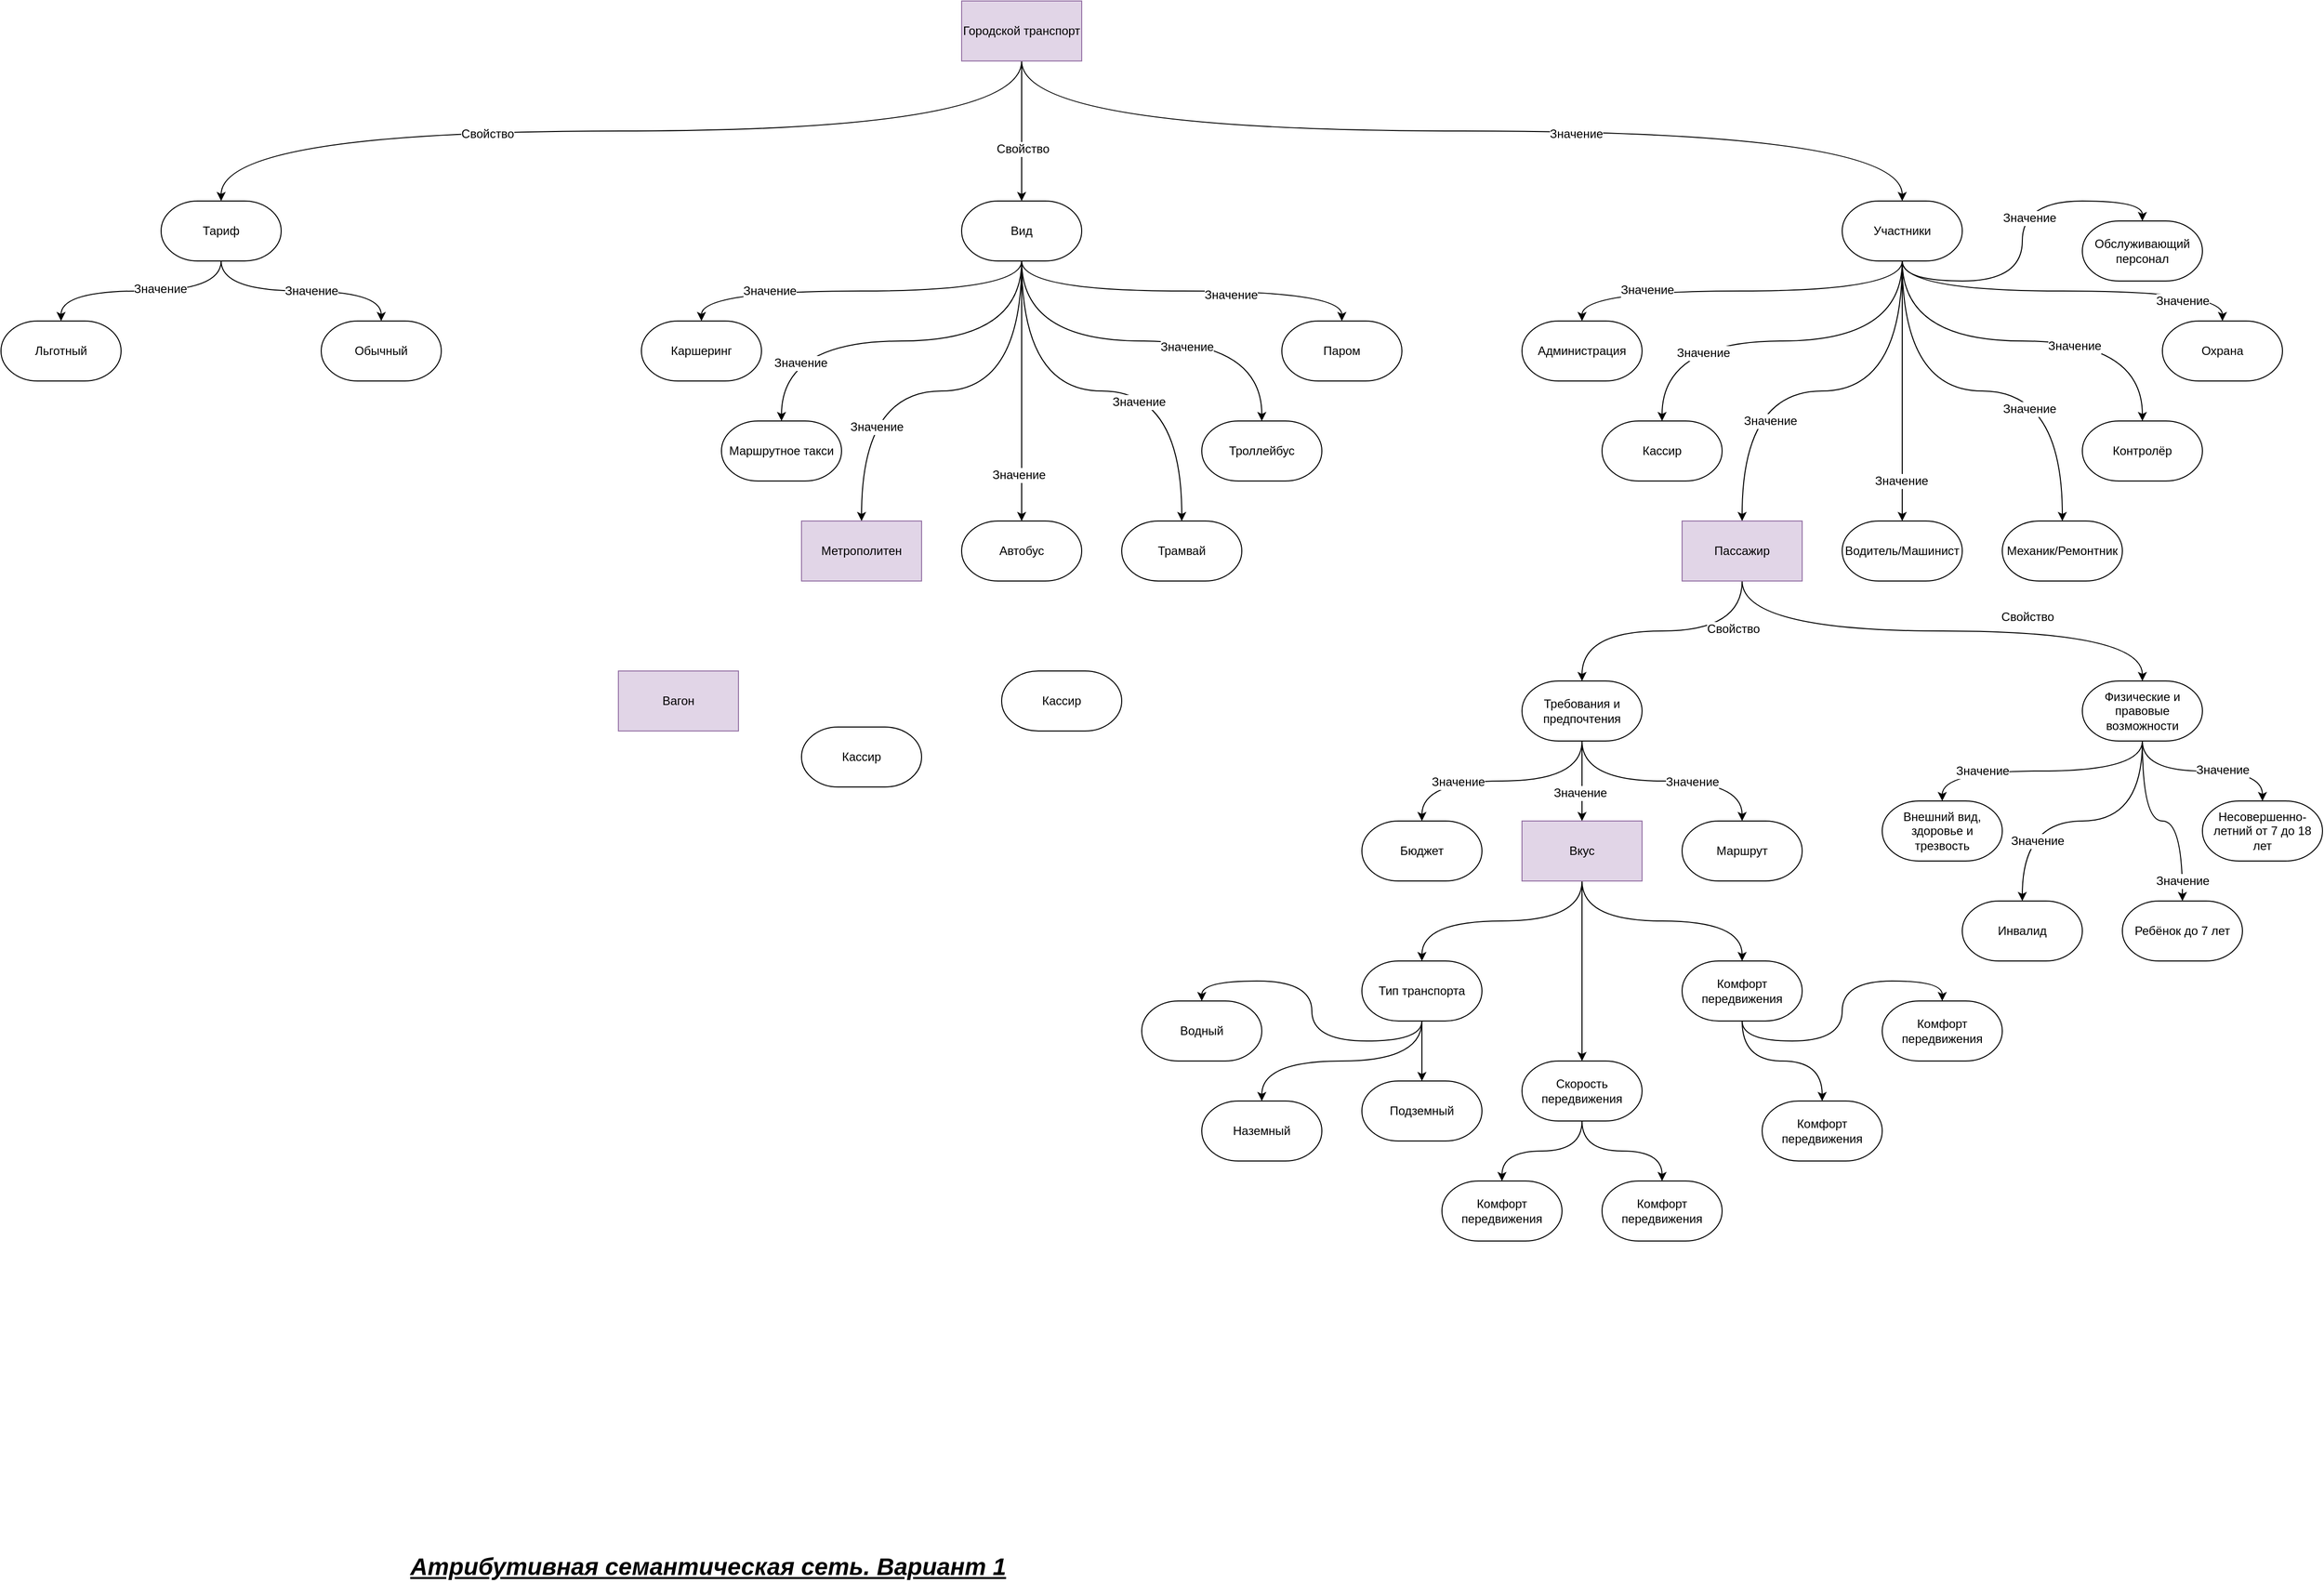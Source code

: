 <mxfile type="github" version="12.0.2" pages="1"><diagram id="6I7BNMvGfByo7jLeAsBY" name="Page-1"><mxGraphModel grid="1" dx="1564" dy="932" gridSize="10" guides="1" tooltips="1" connect="1" arrows="1" fold="1" page="1" pageScale="1" pageWidth="2336" pageHeight="1654" math="0" shadow="0"><root><mxCell id="0"/><mxCell id="1" parent="0"/><mxCell id="O3VE-VY-5JMfy5LWWvel-14" parent="1" style="edgeStyle=orthogonalEdgeStyle;curved=1;rounded=0;orthogonalLoop=1;jettySize=auto;html=1;exitX=0.5;exitY=1;exitDx=0;exitDy=0;entryX=0.5;entryY=0;entryDx=0;entryDy=0;entryPerimeter=0;" target="O3VE-VY-5JMfy5LWWvel-6" source="A4VjPhN4YZc6CyYK420j-1" edge="1"><mxGeometry as="geometry" relative="1"/></mxCell><mxCell id="O3VE-VY-5JMfy5LWWvel-15" value="Свойство" parent="O3VE-VY-5JMfy5LWWvel-14" style="text;html=1;resizable=0;points=[];align=center;verticalAlign=middle;labelBackgroundColor=#ffffff;" vertex="1" connectable="0"><mxGeometry as="geometry" x="0.286" y="3" relative="1"><mxPoint as="offset"/></mxGeometry></mxCell><mxCell id="O3VE-VY-5JMfy5LWWvel-16" parent="1" style="edgeStyle=orthogonalEdgeStyle;curved=1;rounded=0;orthogonalLoop=1;jettySize=auto;html=1;exitX=0.5;exitY=1;exitDx=0;exitDy=0;entryX=0.5;entryY=0;entryDx=0;entryDy=0;entryPerimeter=0;" target="O3VE-VY-5JMfy5LWWvel-5" source="A4VjPhN4YZc6CyYK420j-1" edge="1"><mxGeometry as="geometry" relative="1"/></mxCell><mxCell id="O3VE-VY-5JMfy5LWWvel-17" value="Свойство" parent="O3VE-VY-5JMfy5LWWvel-16" style="text;html=1;resizable=0;points=[];align=center;verticalAlign=middle;labelBackgroundColor=#ffffff;" vertex="1" connectable="0"><mxGeometry as="geometry" x="0.25" y="1" relative="1"><mxPoint as="offset"/></mxGeometry></mxCell><mxCell id="O3VE-VY-5JMfy5LWWvel-18" parent="1" style="edgeStyle=orthogonalEdgeStyle;curved=1;rounded=0;orthogonalLoop=1;jettySize=auto;html=1;exitX=0.5;exitY=1;exitDx=0;exitDy=0;entryX=0.5;entryY=0;entryDx=0;entryDy=0;entryPerimeter=0;" target="O3VE-VY-5JMfy5LWWvel-4" source="A4VjPhN4YZc6CyYK420j-1" edge="1"><mxGeometry as="geometry" relative="1"/></mxCell><mxCell id="O3VE-VY-5JMfy5LWWvel-19" value="Значение" parent="O3VE-VY-5JMfy5LWWvel-18" style="text;html=1;resizable=0;points=[];align=center;verticalAlign=middle;labelBackgroundColor=#ffffff;" vertex="1" connectable="0"><mxGeometry as="geometry" x="0.224" y="-3" relative="1"><mxPoint as="offset"/></mxGeometry></mxCell><mxCell id="A4VjPhN4YZc6CyYK420j-1" value="Городской транспорт" parent="1" style="rounded=0;whiteSpace=wrap;html=1;fillColor=#e1d5e7;strokeColor=#9673a6;" vertex="1"><mxGeometry as="geometry" x="960" y="40" width="120" height="60"/></mxCell><mxCell id="A4VjPhN4YZc6CyYK420j-2" value="Метрополитен" parent="1" style="rounded=0;whiteSpace=wrap;html=1;fillColor=#e1d5e7;strokeColor=#9673a6;" vertex="1"><mxGeometry as="geometry" x="800" y="560" width="120" height="60"/></mxCell><mxCell id="A4VjPhN4YZc6CyYK420j-3" value="Вагон" parent="1" style="rounded=0;whiteSpace=wrap;html=1;fillColor=#e1d5e7;strokeColor=#9673a6;" vertex="1"><mxGeometry as="geometry" x="617" y="710" width="120" height="60"/></mxCell><mxCell id="O3VE-VY-5JMfy5LWWvel-75" parent="1" style="edgeStyle=orthogonalEdgeStyle;curved=1;rounded=0;orthogonalLoop=1;jettySize=auto;html=1;exitX=0.5;exitY=1;exitDx=0;exitDy=0;entryX=0.5;entryY=0;entryDx=0;entryDy=0;entryPerimeter=0;" target="O3VE-VY-5JMfy5LWWvel-73" source="A4VjPhN4YZc6CyYK420j-4" edge="1"><mxGeometry as="geometry" relative="1"/></mxCell><mxCell id="O3VE-VY-5JMfy5LWWvel-79" value="Свойство" parent="O3VE-VY-5JMfy5LWWvel-75" style="text;html=1;resizable=0;points=[];align=center;verticalAlign=middle;labelBackgroundColor=#ffffff;" vertex="1" connectable="0"><mxGeometry as="geometry" x="0.3" y="7" relative="1"><mxPoint as="offset" x="10" y="-7"/></mxGeometry></mxCell><mxCell id="O3VE-VY-5JMfy5LWWvel-77" parent="1" style="edgeStyle=orthogonalEdgeStyle;curved=1;rounded=0;orthogonalLoop=1;jettySize=auto;html=1;exitX=0.5;exitY=1;exitDx=0;exitDy=0;entryX=0.5;entryY=0;entryDx=0;entryDy=0;entryPerimeter=0;" target="O3VE-VY-5JMfy5LWWvel-69" source="A4VjPhN4YZc6CyYK420j-4" edge="1"><mxGeometry as="geometry" relative="1"/></mxCell><mxCell id="O3VE-VY-5JMfy5LWWvel-80" value="Свойство" parent="O3VE-VY-5JMfy5LWWvel-77" style="text;html=1;resizable=0;points=[];align=center;verticalAlign=middle;labelBackgroundColor=#ffffff;" vertex="1" connectable="0"><mxGeometry as="geometry" x="-0.267" y="-1" relative="1"><mxPoint as="offset" x="36" y="-1"/></mxGeometry></mxCell><mxCell id="A4VjPhN4YZc6CyYK420j-4" value="Пассажир" parent="1" style="rounded=0;whiteSpace=wrap;html=1;fillColor=#e1d5e7;strokeColor=#9673a6;" vertex="1"><mxGeometry as="geometry" x="1680" y="560" width="120" height="60"/></mxCell><mxCell id="O3VE-VY-5JMfy5LWWvel-113" parent="1" style="edgeStyle=orthogonalEdgeStyle;curved=1;rounded=0;orthogonalLoop=1;jettySize=auto;html=1;exitX=0.5;exitY=1;exitDx=0;exitDy=0;entryX=0.5;entryY=0;entryDx=0;entryDy=0;entryPerimeter=0;" target="O3VE-VY-5JMfy5LWWvel-105" source="A4VjPhN4YZc6CyYK420j-5" edge="1"><mxGeometry as="geometry" relative="1"/></mxCell><mxCell id="O3VE-VY-5JMfy5LWWvel-114" parent="1" style="edgeStyle=orthogonalEdgeStyle;curved=1;rounded=0;orthogonalLoop=1;jettySize=auto;html=1;exitX=0.5;exitY=1;exitDx=0;exitDy=0;entryX=0.5;entryY=0;entryDx=0;entryDy=0;entryPerimeter=0;" target="O3VE-VY-5JMfy5LWWvel-103" source="A4VjPhN4YZc6CyYK420j-5" edge="1"><mxGeometry as="geometry" relative="1"/></mxCell><mxCell id="O3VE-VY-5JMfy5LWWvel-115" parent="1" style="edgeStyle=orthogonalEdgeStyle;curved=1;rounded=0;orthogonalLoop=1;jettySize=auto;html=1;exitX=0.5;exitY=1;exitDx=0;exitDy=0;entryX=0.5;entryY=0;entryDx=0;entryDy=0;entryPerimeter=0;" target="O3VE-VY-5JMfy5LWWvel-106" source="A4VjPhN4YZc6CyYK420j-5" edge="1"><mxGeometry as="geometry" relative="1"/></mxCell><mxCell id="A4VjPhN4YZc6CyYK420j-5" value="Вкус" parent="1" style="rounded=0;whiteSpace=wrap;html=1;fillColor=#e1d5e7;strokeColor=#9673a6;" vertex="1"><mxGeometry as="geometry" x="1520" y="860" width="120" height="60"/></mxCell><mxCell id="vDnZIX4tLPd5BVfsCqzA-1" value="Атрибутивная семантическая сеть. Вариант 1" parent="1" style="text;html=1;resizable=0;points=[];autosize=1;align=left;verticalAlign=top;spacingTop=-4;fontSize=24;fontStyle=7" vertex="1"><mxGeometry as="geometry" x="407" y="1589" width="270" height="20"/></mxCell><mxCell id="O3VE-VY-5JMfy5LWWvel-53" parent="1" style="edgeStyle=orthogonalEdgeStyle;curved=1;rounded=0;orthogonalLoop=1;jettySize=auto;html=1;exitX=0.5;exitY=1;exitDx=0;exitDy=0;exitPerimeter=0;entryX=0.5;entryY=0;entryDx=0;entryDy=0;entryPerimeter=0;" target="O3VE-VY-5JMfy5LWWvel-52" source="O3VE-VY-5JMfy5LWWvel-4" edge="1"><mxGeometry as="geometry" relative="1"/></mxCell><mxCell id="O3VE-VY-5JMfy5LWWvel-61" value="Значение" parent="O3VE-VY-5JMfy5LWWvel-53" style="text;html=1;resizable=0;points=[];align=center;verticalAlign=middle;labelBackgroundColor=#ffffff;" vertex="1" connectable="0"><mxGeometry as="geometry" x="0.126" y="-7" relative="1"><mxPoint as="offset" y="-1"/></mxGeometry></mxCell><mxCell id="O3VE-VY-5JMfy5LWWvel-54" parent="1" style="edgeStyle=orthogonalEdgeStyle;curved=1;rounded=0;orthogonalLoop=1;jettySize=auto;html=1;exitX=0.5;exitY=1;exitDx=0;exitDy=0;exitPerimeter=0;entryX=0.5;entryY=0;entryDx=0;entryDy=0;entryPerimeter=0;" target="O3VE-VY-5JMfy5LWWvel-46" source="O3VE-VY-5JMfy5LWWvel-4" edge="1"><mxGeometry as="geometry" relative="1"/></mxCell><mxCell id="O3VE-VY-5JMfy5LWWvel-68" value="Значение" parent="O3VE-VY-5JMfy5LWWvel-54" style="text;html=1;resizable=0;points=[];align=center;verticalAlign=middle;labelBackgroundColor=#ffffff;" vertex="1" connectable="0"><mxGeometry as="geometry" x="0.498" y="-1" relative="1"><mxPoint as="offset" x="-1"/></mxGeometry></mxCell><mxCell id="O3VE-VY-5JMfy5LWWvel-55" parent="1" style="edgeStyle=orthogonalEdgeStyle;curved=1;rounded=0;orthogonalLoop=1;jettySize=auto;html=1;exitX=0.5;exitY=1;exitDx=0;exitDy=0;exitPerimeter=0;entryX=0.5;entryY=0;entryDx=0;entryDy=0;entryPerimeter=0;" target="O3VE-VY-5JMfy5LWWvel-48" source="O3VE-VY-5JMfy5LWWvel-4" edge="1"><mxGeometry as="geometry" relative="1"/></mxCell><mxCell id="O3VE-VY-5JMfy5LWWvel-67" value="Значение" parent="O3VE-VY-5JMfy5LWWvel-55" style="text;html=1;resizable=0;points=[];align=center;verticalAlign=middle;labelBackgroundColor=#ffffff;" vertex="1" connectable="0"><mxGeometry as="geometry" x="0.393" y="12" relative="1"><mxPoint as="offset" x="-1"/></mxGeometry></mxCell><mxCell id="O3VE-VY-5JMfy5LWWvel-56" parent="1" style="edgeStyle=orthogonalEdgeStyle;curved=1;rounded=0;orthogonalLoop=1;jettySize=auto;html=1;exitX=0.5;exitY=1;exitDx=0;exitDy=0;exitPerimeter=0;entryX=0.5;entryY=0;entryDx=0;entryDy=0;" target="A4VjPhN4YZc6CyYK420j-4" source="O3VE-VY-5JMfy5LWWvel-4" edge="1"><mxGeometry as="geometry" relative="1"/></mxCell><mxCell id="O3VE-VY-5JMfy5LWWvel-66" value="Значение" parent="O3VE-VY-5JMfy5LWWvel-56" style="text;html=1;resizable=0;points=[];align=center;verticalAlign=middle;labelBackgroundColor=#ffffff;" vertex="1" connectable="0"><mxGeometry as="geometry" x="0.517" y="28" relative="1"><mxPoint as="offset" y="1"/></mxGeometry></mxCell><mxCell id="O3VE-VY-5JMfy5LWWvel-57" parent="1" style="edgeStyle=orthogonalEdgeStyle;curved=1;rounded=0;orthogonalLoop=1;jettySize=auto;html=1;exitX=0.5;exitY=1;exitDx=0;exitDy=0;exitPerimeter=0;entryX=0.5;entryY=0;entryDx=0;entryDy=0;entryPerimeter=0;" target="O3VE-VY-5JMfy5LWWvel-47" source="O3VE-VY-5JMfy5LWWvel-4" edge="1"><mxGeometry as="geometry" relative="1"/></mxCell><mxCell id="O3VE-VY-5JMfy5LWWvel-65" value="Значение" parent="O3VE-VY-5JMfy5LWWvel-57" style="text;html=1;resizable=0;points=[];align=center;verticalAlign=middle;labelBackgroundColor=#ffffff;" vertex="1" connectable="0"><mxGeometry as="geometry" x="0.692" y="-1" relative="1"><mxPoint as="offset"/></mxGeometry></mxCell><mxCell id="O3VE-VY-5JMfy5LWWvel-58" parent="1" style="edgeStyle=orthogonalEdgeStyle;curved=1;rounded=0;orthogonalLoop=1;jettySize=auto;html=1;exitX=0.5;exitY=1;exitDx=0;exitDy=0;exitPerimeter=0;entryX=0.5;entryY=0;entryDx=0;entryDy=0;entryPerimeter=0;" target="O3VE-VY-5JMfy5LWWvel-51" source="O3VE-VY-5JMfy5LWWvel-4" edge="1"><mxGeometry as="geometry" relative="1"/></mxCell><mxCell id="O3VE-VY-5JMfy5LWWvel-64" value="Значение" parent="O3VE-VY-5JMfy5LWWvel-58" style="text;html=1;resizable=0;points=[];align=center;verticalAlign=middle;labelBackgroundColor=#ffffff;" vertex="1" connectable="0"><mxGeometry as="geometry" x="0.46" y="-33" relative="1"><mxPoint as="offset" y="1"/></mxGeometry></mxCell><mxCell id="O3VE-VY-5JMfy5LWWvel-59" parent="1" style="edgeStyle=orthogonalEdgeStyle;curved=1;rounded=0;orthogonalLoop=1;jettySize=auto;html=1;exitX=0.5;exitY=1;exitDx=0;exitDy=0;exitPerimeter=0;entryX=0.5;entryY=0;entryDx=0;entryDy=0;entryPerimeter=0;" target="O3VE-VY-5JMfy5LWWvel-45" source="O3VE-VY-5JMfy5LWWvel-4" edge="1"><mxGeometry as="geometry" relative="1"/></mxCell><mxCell id="O3VE-VY-5JMfy5LWWvel-63" value="Значение" parent="O3VE-VY-5JMfy5LWWvel-59" style="text;html=1;resizable=0;points=[];align=center;verticalAlign=middle;labelBackgroundColor=#ffffff;" vertex="1" connectable="0"><mxGeometry as="geometry" x="0.26" y="-5" relative="1"><mxPoint as="offset"/></mxGeometry></mxCell><mxCell id="O3VE-VY-5JMfy5LWWvel-60" parent="1" style="edgeStyle=orthogonalEdgeStyle;curved=1;rounded=0;orthogonalLoop=1;jettySize=auto;html=1;exitX=0.5;exitY=1;exitDx=0;exitDy=0;exitPerimeter=0;entryX=0.5;entryY=0;entryDx=0;entryDy=0;entryPerimeter=0;" target="O3VE-VY-5JMfy5LWWvel-49" source="O3VE-VY-5JMfy5LWWvel-4" edge="1"><mxGeometry as="geometry" relative="1"/></mxCell><mxCell id="O3VE-VY-5JMfy5LWWvel-62" value="Значение" parent="O3VE-VY-5JMfy5LWWvel-60" style="text;html=1;resizable=0;points=[];align=center;verticalAlign=middle;labelBackgroundColor=#ffffff;" vertex="1" connectable="0"><mxGeometry as="geometry" x="0.625" y="-10" relative="1"><mxPoint as="offset" x="1"/></mxGeometry></mxCell><mxCell id="O3VE-VY-5JMfy5LWWvel-4" value="Участники" parent="1" style="strokeWidth=1;html=1;shape=mxgraph.flowchart.terminator;whiteSpace=wrap;" vertex="1"><mxGeometry as="geometry" x="1840" y="240" width="120" height="60"/></mxCell><mxCell id="O3VE-VY-5JMfy5LWWvel-28" parent="1" style="edgeStyle=orthogonalEdgeStyle;curved=1;rounded=0;orthogonalLoop=1;jettySize=auto;html=1;exitX=0.5;exitY=1;exitDx=0;exitDy=0;exitPerimeter=0;entryX=0.5;entryY=0;entryDx=0;entryDy=0;entryPerimeter=0;" target="O3VE-VY-5JMfy5LWWvel-24" source="O3VE-VY-5JMfy5LWWvel-5" edge="1"><mxGeometry as="geometry" relative="1"/></mxCell><mxCell id="O3VE-VY-5JMfy5LWWvel-40" value="Значение" parent="O3VE-VY-5JMfy5LWWvel-28" style="text;html=1;resizable=0;points=[];align=center;verticalAlign=middle;labelBackgroundColor=#ffffff;" vertex="1" connectable="0"><mxGeometry as="geometry" x="0.636" y="-3" relative="1"><mxPoint as="offset" y="1"/></mxGeometry></mxCell><mxCell id="O3VE-VY-5JMfy5LWWvel-29" parent="1" style="edgeStyle=orthogonalEdgeStyle;curved=1;rounded=0;orthogonalLoop=1;jettySize=auto;html=1;exitX=0.5;exitY=1;exitDx=0;exitDy=0;exitPerimeter=0;entryX=0.5;entryY=0;entryDx=0;entryDy=0;" target="A4VjPhN4YZc6CyYK420j-2" source="O3VE-VY-5JMfy5LWWvel-5" edge="1"><mxGeometry as="geometry" relative="1"/></mxCell><mxCell id="O3VE-VY-5JMfy5LWWvel-38" value="Значение" parent="O3VE-VY-5JMfy5LWWvel-29" style="text;html=1;resizable=0;points=[];align=center;verticalAlign=middle;labelBackgroundColor=#ffffff;" vertex="1" connectable="0"><mxGeometry as="geometry" x="0.552" y="15" relative="1"><mxPoint as="offset"/></mxGeometry></mxCell><mxCell id="O3VE-VY-5JMfy5LWWvel-30" parent="1" style="edgeStyle=orthogonalEdgeStyle;curved=1;rounded=0;orthogonalLoop=1;jettySize=auto;html=1;exitX=0.5;exitY=1;exitDx=0;exitDy=0;exitPerimeter=0;entryX=0.5;entryY=0;entryDx=0;entryDy=0;entryPerimeter=0;" target="O3VE-VY-5JMfy5LWWvel-22" source="O3VE-VY-5JMfy5LWWvel-5" edge="1"><mxGeometry as="geometry" relative="1"/></mxCell><mxCell id="O3VE-VY-5JMfy5LWWvel-37" value="Значение" parent="O3VE-VY-5JMfy5LWWvel-30" style="text;html=1;resizable=0;points=[];align=center;verticalAlign=middle;labelBackgroundColor=#ffffff;" vertex="1" connectable="0"><mxGeometry as="geometry" x="0.71" y="19" relative="1"><mxPoint as="offset"/></mxGeometry></mxCell><mxCell id="O3VE-VY-5JMfy5LWWvel-31" parent="1" style="edgeStyle=orthogonalEdgeStyle;curved=1;rounded=0;orthogonalLoop=1;jettySize=auto;html=1;exitX=0.5;exitY=1;exitDx=0;exitDy=0;exitPerimeter=0;entryX=0.5;entryY=0;entryDx=0;entryDy=0;entryPerimeter=0;" target="O3VE-VY-5JMfy5LWWvel-23" source="O3VE-VY-5JMfy5LWWvel-5" edge="1"><mxGeometry as="geometry" relative="1"/></mxCell><mxCell id="O3VE-VY-5JMfy5LWWvel-35" value="Значение" parent="O3VE-VY-5JMfy5LWWvel-31" style="text;html=1;resizable=0;points=[];align=center;verticalAlign=middle;labelBackgroundColor=#ffffff;" vertex="1" connectable="0"><mxGeometry as="geometry" x="0.484" relative="1"><mxPoint as="offset"/></mxGeometry></mxCell><mxCell id="O3VE-VY-5JMfy5LWWvel-32" parent="1" style="edgeStyle=orthogonalEdgeStyle;curved=1;rounded=0;orthogonalLoop=1;jettySize=auto;html=1;exitX=0.5;exitY=1;exitDx=0;exitDy=0;exitPerimeter=0;entryX=0.5;entryY=0;entryDx=0;entryDy=0;entryPerimeter=0;" target="O3VE-VY-5JMfy5LWWvel-20" source="O3VE-VY-5JMfy5LWWvel-5" edge="1"><mxGeometry as="geometry" relative="1"/></mxCell><mxCell id="O3VE-VY-5JMfy5LWWvel-41" value="Значение" parent="O3VE-VY-5JMfy5LWWvel-32" style="text;html=1;resizable=0;points=[];align=center;verticalAlign=middle;labelBackgroundColor=#ffffff;" vertex="1" connectable="0"><mxGeometry as="geometry" x="0.178" y="-11" relative="1"><mxPoint as="offset" x="-1"/></mxGeometry></mxCell><mxCell id="O3VE-VY-5JMfy5LWWvel-33" parent="1" style="edgeStyle=orthogonalEdgeStyle;curved=1;rounded=0;orthogonalLoop=1;jettySize=auto;html=1;exitX=0.5;exitY=1;exitDx=0;exitDy=0;exitPerimeter=0;entryX=0.5;entryY=0;entryDx=0;entryDy=0;entryPerimeter=0;" target="O3VE-VY-5JMfy5LWWvel-25" source="O3VE-VY-5JMfy5LWWvel-5" edge="1"><mxGeometry as="geometry" relative="1"/></mxCell><mxCell id="O3VE-VY-5JMfy5LWWvel-42" value="Значение" parent="O3VE-VY-5JMfy5LWWvel-33" style="text;html=1;resizable=0;points=[];align=center;verticalAlign=middle;labelBackgroundColor=#ffffff;" vertex="1" connectable="0"><mxGeometry as="geometry" x="0.227" y="-6" relative="1"><mxPoint as="offset" x="-1"/></mxGeometry></mxCell><mxCell id="O3VE-VY-5JMfy5LWWvel-34" parent="1" style="edgeStyle=orthogonalEdgeStyle;curved=1;rounded=0;orthogonalLoop=1;jettySize=auto;html=1;exitX=0.5;exitY=1;exitDx=0;exitDy=0;exitPerimeter=0;entryX=0.5;entryY=0;entryDx=0;entryDy=0;entryPerimeter=0;" target="O3VE-VY-5JMfy5LWWvel-26" source="O3VE-VY-5JMfy5LWWvel-5" edge="1"><mxGeometry as="geometry" relative="1"/></mxCell><mxCell id="O3VE-VY-5JMfy5LWWvel-36" value="Значение" parent="O3VE-VY-5JMfy5LWWvel-34" style="text;html=1;resizable=0;points=[];align=center;verticalAlign=middle;labelBackgroundColor=#ffffff;" vertex="1" connectable="0"><mxGeometry as="geometry" x="0.26" y="-4" relative="1"><mxPoint as="offset" x="-1"/></mxGeometry></mxCell><mxCell id="O3VE-VY-5JMfy5LWWvel-5" value="Вид" parent="1" style="strokeWidth=1;html=1;shape=mxgraph.flowchart.terminator;whiteSpace=wrap;" vertex="1"><mxGeometry as="geometry" x="960" y="240" width="120" height="60"/></mxCell><mxCell id="O3VE-VY-5JMfy5LWWvel-10" parent="1" style="edgeStyle=orthogonalEdgeStyle;rounded=0;orthogonalLoop=1;jettySize=auto;html=1;exitX=0.5;exitY=1;exitDx=0;exitDy=0;exitPerimeter=0;entryX=0.5;entryY=0;entryDx=0;entryDy=0;curved=1;" target="O3VE-VY-5JMfy5LWWvel-7" source="O3VE-VY-5JMfy5LWWvel-6" edge="1"><mxGeometry as="geometry" relative="1"/></mxCell><mxCell id="O3VE-VY-5JMfy5LWWvel-11" value="Значение" parent="O3VE-VY-5JMfy5LWWvel-10" style="text;html=1;resizable=0;points=[];align=center;verticalAlign=middle;labelBackgroundColor=#ffffff;" vertex="1" connectable="0"><mxGeometry as="geometry" x="-0.167" y="-2" relative="1"><mxPoint as="offset"/></mxGeometry></mxCell><mxCell id="O3VE-VY-5JMfy5LWWvel-12" parent="1" style="edgeStyle=orthogonalEdgeStyle;curved=1;rounded=0;orthogonalLoop=1;jettySize=auto;html=1;exitX=0.5;exitY=1;exitDx=0;exitDy=0;exitPerimeter=0;entryX=0.5;entryY=0;entryDx=0;entryDy=0;" target="O3VE-VY-5JMfy5LWWvel-9" source="O3VE-VY-5JMfy5LWWvel-6" edge="1"><mxGeometry as="geometry" relative="1"/></mxCell><mxCell id="O3VE-VY-5JMfy5LWWvel-13" value="Значение" parent="O3VE-VY-5JMfy5LWWvel-12" style="text;html=1;resizable=0;points=[];align=center;verticalAlign=middle;labelBackgroundColor=#ffffff;" vertex="1" connectable="0"><mxGeometry as="geometry" x="-0.37" y="-7" relative="1"><mxPoint as="offset" x="50" y="-7"/></mxGeometry></mxCell><mxCell id="O3VE-VY-5JMfy5LWWvel-6" value="Тариф" parent="1" style="strokeWidth=1;html=1;shape=mxgraph.flowchart.terminator;whiteSpace=wrap;" vertex="1"><mxGeometry as="geometry" x="160" y="240" width="120" height="60"/></mxCell><mxCell id="O3VE-VY-5JMfy5LWWvel-7" value="Льготный" parent="1" style="strokeWidth=1;html=1;shape=mxgraph.flowchart.terminator;whiteSpace=wrap;" vertex="1"><mxGeometry as="geometry" y="360" width="120" height="60"/></mxCell><mxCell id="O3VE-VY-5JMfy5LWWvel-9" value="Обычный" parent="1" style="strokeWidth=1;html=1;shape=mxgraph.flowchart.terminator;whiteSpace=wrap;" vertex="1"><mxGeometry as="geometry" x="320" y="360" width="120" height="60"/></mxCell><mxCell id="O3VE-VY-5JMfy5LWWvel-20" value="Трамвай" parent="1" style="strokeWidth=1;html=1;shape=mxgraph.flowchart.terminator;whiteSpace=wrap;" vertex="1"><mxGeometry as="geometry" x="1120" y="560" width="120" height="60"/></mxCell><mxCell id="O3VE-VY-5JMfy5LWWvel-22" value="Маршрутное такси" parent="1" style="strokeWidth=1;html=1;shape=mxgraph.flowchart.terminator;whiteSpace=wrap;" vertex="1"><mxGeometry as="geometry" x="720" y="460" width="120" height="60"/></mxCell><mxCell id="O3VE-VY-5JMfy5LWWvel-23" value="Каршеринг" parent="1" style="strokeWidth=1;html=1;shape=mxgraph.flowchart.terminator;whiteSpace=wrap;" vertex="1"><mxGeometry as="geometry" x="640" y="360" width="120" height="60"/></mxCell><mxCell id="O3VE-VY-5JMfy5LWWvel-24" value="Автобус" parent="1" style="strokeWidth=1;html=1;shape=mxgraph.flowchart.terminator;whiteSpace=wrap;" vertex="1"><mxGeometry as="geometry" x="960" y="560" width="120" height="60"/></mxCell><mxCell id="O3VE-VY-5JMfy5LWWvel-25" value="Троллейбус" parent="1" style="strokeWidth=1;html=1;shape=mxgraph.flowchart.terminator;whiteSpace=wrap;" vertex="1"><mxGeometry as="geometry" x="1200" y="460" width="120" height="60"/></mxCell><mxCell id="O3VE-VY-5JMfy5LWWvel-26" value="Паром" parent="1" style="strokeWidth=1;html=1;shape=mxgraph.flowchart.terminator;whiteSpace=wrap;" vertex="1"><mxGeometry as="geometry" x="1280" y="360" width="120" height="60"/></mxCell><mxCell id="O3VE-VY-5JMfy5LWWvel-45" value="Контролёр" parent="1" style="strokeWidth=1;html=1;shape=mxgraph.flowchart.terminator;whiteSpace=wrap;" vertex="1"><mxGeometry as="geometry" x="2080" y="460" width="120" height="60"/></mxCell><mxCell id="O3VE-VY-5JMfy5LWWvel-46" value="Администрация" parent="1" style="strokeWidth=1;html=1;shape=mxgraph.flowchart.terminator;whiteSpace=wrap;" vertex="1"><mxGeometry as="geometry" x="1520" y="360" width="120" height="60"/></mxCell><mxCell id="O3VE-VY-5JMfy5LWWvel-47" value="Водитель/Машинист" parent="1" style="strokeWidth=1;html=1;shape=mxgraph.flowchart.terminator;whiteSpace=wrap;" vertex="1"><mxGeometry as="geometry" x="1840" y="560" width="120" height="60"/></mxCell><mxCell id="O3VE-VY-5JMfy5LWWvel-48" value="Кассир" parent="1" style="strokeWidth=1;html=1;shape=mxgraph.flowchart.terminator;whiteSpace=wrap;" vertex="1"><mxGeometry as="geometry" x="1600" y="460" width="120" height="60"/></mxCell><mxCell id="O3VE-VY-5JMfy5LWWvel-49" value="Охрана" parent="1" style="strokeWidth=1;html=1;shape=mxgraph.flowchart.terminator;whiteSpace=wrap;" vertex="1"><mxGeometry as="geometry" x="2160" y="360" width="120" height="60"/></mxCell><mxCell id="O3VE-VY-5JMfy5LWWvel-51" value="Механик/Ремонтник" parent="1" style="strokeWidth=1;html=1;shape=mxgraph.flowchart.terminator;whiteSpace=wrap;" vertex="1"><mxGeometry as="geometry" x="2000" y="560" width="120" height="60"/></mxCell><mxCell id="O3VE-VY-5JMfy5LWWvel-52" value="Обслуживающий персонал" parent="1" style="strokeWidth=1;html=1;shape=mxgraph.flowchart.terminator;whiteSpace=wrap;" vertex="1"><mxGeometry as="geometry" x="2080" y="260" width="120" height="60"/></mxCell><mxCell id="O3VE-VY-5JMfy5LWWvel-81" parent="1" style="edgeStyle=orthogonalEdgeStyle;curved=1;rounded=0;orthogonalLoop=1;jettySize=auto;html=1;exitX=0.5;exitY=1;exitDx=0;exitDy=0;exitPerimeter=0;entryX=0.5;entryY=0;entryDx=0;entryDy=0;entryPerimeter=0;" target="O3VE-VY-5JMfy5LWWvel-74" source="O3VE-VY-5JMfy5LWWvel-69" edge="1"><mxGeometry as="geometry" relative="1"/></mxCell><mxCell id="O3VE-VY-5JMfy5LWWvel-86" value="Значение" parent="O3VE-VY-5JMfy5LWWvel-81" style="text;html=1;resizable=0;points=[];align=center;verticalAlign=middle;labelBackgroundColor=#ffffff;" vertex="1" connectable="0"><mxGeometry as="geometry" x="0.376" y="1" relative="1"><mxPoint as="offset" x="1"/></mxGeometry></mxCell><mxCell id="O3VE-VY-5JMfy5LWWvel-84" parent="1" style="edgeStyle=orthogonalEdgeStyle;curved=1;rounded=0;orthogonalLoop=1;jettySize=auto;html=1;exitX=0.5;exitY=1;exitDx=0;exitDy=0;exitPerimeter=0;entryX=0.5;entryY=0;entryDx=0;entryDy=0;" target="A4VjPhN4YZc6CyYK420j-5" source="O3VE-VY-5JMfy5LWWvel-69" edge="1"><mxGeometry as="geometry" relative="1"/></mxCell><mxCell id="O3VE-VY-5JMfy5LWWvel-85" value="Значение" parent="O3VE-VY-5JMfy5LWWvel-84" style="text;html=1;resizable=0;points=[];align=center;verticalAlign=middle;labelBackgroundColor=#ffffff;" vertex="1" connectable="0"><mxGeometry as="geometry" x="0.303" y="-1" relative="1"><mxPoint as="offset" x="-1"/></mxGeometry></mxCell><mxCell id="O3VE-VY-5JMfy5LWWvel-95" parent="1" style="edgeStyle=orthogonalEdgeStyle;curved=1;rounded=0;orthogonalLoop=1;jettySize=auto;html=1;exitX=0.5;exitY=1;exitDx=0;exitDy=0;exitPerimeter=0;entryX=0.5;entryY=0;entryDx=0;entryDy=0;entryPerimeter=0;" target="O3VE-VY-5JMfy5LWWvel-83" source="O3VE-VY-5JMfy5LWWvel-69" edge="1"><mxGeometry as="geometry" relative="1"/></mxCell><mxCell id="O3VE-VY-5JMfy5LWWvel-96" value="Значение" parent="O3VE-VY-5JMfy5LWWvel-95" style="text;html=1;resizable=0;points=[];align=center;verticalAlign=middle;labelBackgroundColor=#ffffff;" vertex="1" connectable="0"><mxGeometry as="geometry" x="0.252" relative="1"><mxPoint as="offset" y="1"/></mxGeometry></mxCell><mxCell id="O3VE-VY-5JMfy5LWWvel-69" value="Требования и предпочтения" parent="1" style="strokeWidth=1;html=1;shape=mxgraph.flowchart.terminator;whiteSpace=wrap;" vertex="1"><mxGeometry as="geometry" x="1520" y="720" width="120" height="60"/></mxCell><mxCell id="O3VE-VY-5JMfy5LWWvel-71" value="Кассир" parent="1" style="strokeWidth=1;html=1;shape=mxgraph.flowchart.terminator;whiteSpace=wrap;" vertex="1"><mxGeometry as="geometry" x="1000" y="710" width="120" height="60"/></mxCell><mxCell id="O3VE-VY-5JMfy5LWWvel-72" value="Кассир" parent="1" style="strokeWidth=1;html=1;shape=mxgraph.flowchart.terminator;whiteSpace=wrap;" vertex="1"><mxGeometry as="geometry" x="800" y="766" width="120" height="60"/></mxCell><mxCell id="O3VE-VY-5JMfy5LWWvel-91" parent="1" style="edgeStyle=orthogonalEdgeStyle;curved=1;rounded=0;orthogonalLoop=1;jettySize=auto;html=1;exitX=0.5;exitY=1;exitDx=0;exitDy=0;exitPerimeter=0;entryX=0.5;entryY=0;entryDx=0;entryDy=0;entryPerimeter=0;" target="O3VE-VY-5JMfy5LWWvel-87" source="O3VE-VY-5JMfy5LWWvel-73" edge="1"><mxGeometry as="geometry" relative="1"/></mxCell><mxCell id="O3VE-VY-5JMfy5LWWvel-98" value="Значение" parent="O3VE-VY-5JMfy5LWWvel-91" style="text;html=1;resizable=0;points=[];align=center;verticalAlign=middle;labelBackgroundColor=#ffffff;" vertex="1" connectable="0"><mxGeometry as="geometry" x="0.562" y="15" relative="1"><mxPoint as="offset" y="1"/></mxGeometry></mxCell><mxCell id="O3VE-VY-5JMfy5LWWvel-92" parent="1" style="edgeStyle=orthogonalEdgeStyle;curved=1;rounded=0;orthogonalLoop=1;jettySize=auto;html=1;exitX=0.5;exitY=1;exitDx=0;exitDy=0;exitPerimeter=0;entryX=0.5;entryY=0;entryDx=0;entryDy=0;entryPerimeter=0;" target="O3VE-VY-5JMfy5LWWvel-89" source="O3VE-VY-5JMfy5LWWvel-73" edge="1"><mxGeometry as="geometry" relative="1"/></mxCell><mxCell id="O3VE-VY-5JMfy5LWWvel-102" value="Значение" parent="O3VE-VY-5JMfy5LWWvel-92" style="text;html=1;resizable=0;points=[];align=center;verticalAlign=middle;labelBackgroundColor=#ffffff;" vertex="1" connectable="0"><mxGeometry as="geometry" x="0.207" y="1" relative="1"><mxPoint as="offset" x="1"/></mxGeometry></mxCell><mxCell id="O3VE-VY-5JMfy5LWWvel-93" parent="1" style="edgeStyle=orthogonalEdgeStyle;curved=1;rounded=0;orthogonalLoop=1;jettySize=auto;html=1;exitX=0.5;exitY=1;exitDx=0;exitDy=0;exitPerimeter=0;entryX=0.5;entryY=0;entryDx=0;entryDy=0;entryPerimeter=0;" target="O3VE-VY-5JMfy5LWWvel-88" source="O3VE-VY-5JMfy5LWWvel-73" edge="1"><mxGeometry as="geometry" relative="1"/></mxCell><mxCell id="O3VE-VY-5JMfy5LWWvel-101" value="Значение" parent="O3VE-VY-5JMfy5LWWvel-93" style="text;html=1;resizable=0;points=[];align=center;verticalAlign=middle;labelBackgroundColor=#ffffff;" vertex="1" connectable="0"><mxGeometry as="geometry" x="0.787" relative="1"><mxPoint as="offset" y="1"/></mxGeometry></mxCell><mxCell id="O3VE-VY-5JMfy5LWWvel-94" parent="1" style="edgeStyle=orthogonalEdgeStyle;curved=1;rounded=0;orthogonalLoop=1;jettySize=auto;html=1;exitX=0.5;exitY=1;exitDx=0;exitDy=0;exitPerimeter=0;entryX=0.5;entryY=0;entryDx=0;entryDy=0;entryPerimeter=0;" target="O3VE-VY-5JMfy5LWWvel-90" source="O3VE-VY-5JMfy5LWWvel-73" edge="1"><mxGeometry as="geometry" relative="1"/></mxCell><mxCell id="O3VE-VY-5JMfy5LWWvel-99" value="Значение" parent="O3VE-VY-5JMfy5LWWvel-94" style="text;html=1;resizable=0;points=[];align=center;verticalAlign=middle;labelBackgroundColor=#ffffff;" vertex="1" connectable="0"><mxGeometry as="geometry" x="0.615" y="7" relative="1"><mxPoint as="offset" x="20" y="-7"/></mxGeometry></mxCell><mxCell id="O3VE-VY-5JMfy5LWWvel-73" value="Физические и правовые возможности" parent="1" style="strokeWidth=1;html=1;shape=mxgraph.flowchart.terminator;whiteSpace=wrap;" vertex="1"><mxGeometry as="geometry" x="2080" y="720" width="120" height="60"/></mxCell><mxCell id="O3VE-VY-5JMfy5LWWvel-74" value="Бюджет" parent="1" style="strokeWidth=1;html=1;shape=mxgraph.flowchart.terminator;whiteSpace=wrap;" vertex="1"><mxGeometry as="geometry" x="1360" y="860" width="120" height="60"/></mxCell><mxCell id="O3VE-VY-5JMfy5LWWvel-83" value="Маршрут" parent="1" style="strokeWidth=1;html=1;shape=mxgraph.flowchart.terminator;whiteSpace=wrap;" vertex="1"><mxGeometry as="geometry" x="1680" y="860" width="120" height="60"/></mxCell><mxCell id="O3VE-VY-5JMfy5LWWvel-87" value="Инвалид" parent="1" style="strokeWidth=1;html=1;shape=mxgraph.flowchart.terminator;whiteSpace=wrap;" vertex="1"><mxGeometry as="geometry" x="1960" y="940" width="120" height="60"/></mxCell><mxCell id="O3VE-VY-5JMfy5LWWvel-88" value="Ребёнок до 7 лет" parent="1" style="strokeWidth=1;html=1;shape=mxgraph.flowchart.terminator;whiteSpace=wrap;" vertex="1"><mxGeometry as="geometry" x="2120" y="940" width="120" height="60"/></mxCell><mxCell id="O3VE-VY-5JMfy5LWWvel-89" value="Несовершенно-летний от 7 до 18 лет" parent="1" style="strokeWidth=1;html=1;shape=mxgraph.flowchart.terminator;whiteSpace=wrap;" vertex="1"><mxGeometry as="geometry" x="2200" y="840" width="120" height="60"/></mxCell><mxCell id="O3VE-VY-5JMfy5LWWvel-90" value="Внешний вид, здоровье и трезвость" parent="1" style="strokeWidth=1;html=1;shape=mxgraph.flowchart.terminator;whiteSpace=wrap;" vertex="1"><mxGeometry as="geometry" x="1880" y="840" width="120" height="60"/></mxCell><mxCell id="O3VE-VY-5JMfy5LWWvel-116" parent="1" style="edgeStyle=orthogonalEdgeStyle;curved=1;rounded=0;orthogonalLoop=1;jettySize=auto;html=1;exitX=0.5;exitY=1;exitDx=0;exitDy=0;exitPerimeter=0;entryX=0.5;entryY=0;entryDx=0;entryDy=0;entryPerimeter=0;" target="O3VE-VY-5JMfy5LWWvel-112" source="O3VE-VY-5JMfy5LWWvel-103" edge="1"><mxGeometry as="geometry" relative="1"/></mxCell><mxCell id="O3VE-VY-5JMfy5LWWvel-117" parent="1" style="edgeStyle=orthogonalEdgeStyle;curved=1;rounded=0;orthogonalLoop=1;jettySize=auto;html=1;exitX=0.5;exitY=1;exitDx=0;exitDy=0;exitPerimeter=0;entryX=0.5;entryY=0;entryDx=0;entryDy=0;entryPerimeter=0;" target="O3VE-VY-5JMfy5LWWvel-111" source="O3VE-VY-5JMfy5LWWvel-103" edge="1"><mxGeometry as="geometry" relative="1"/></mxCell><mxCell id="O3VE-VY-5JMfy5LWWvel-120" parent="1" style="edgeStyle=orthogonalEdgeStyle;curved=1;rounded=0;orthogonalLoop=1;jettySize=auto;html=1;exitX=0.5;exitY=1;exitDx=0;exitDy=0;exitPerimeter=0;entryX=0.5;entryY=0;entryDx=0;entryDy=0;entryPerimeter=0;" target="O3VE-VY-5JMfy5LWWvel-118" source="O3VE-VY-5JMfy5LWWvel-103" edge="1"><mxGeometry as="geometry" relative="1"/></mxCell><mxCell id="O3VE-VY-5JMfy5LWWvel-103" value="Тип транспорта" parent="1" style="strokeWidth=1;html=1;shape=mxgraph.flowchart.terminator;whiteSpace=wrap;" vertex="1"><mxGeometry as="geometry" x="1360" y="1000" width="120" height="60"/></mxCell><mxCell id="O3VE-VY-5JMfy5LWWvel-121" parent="1" style="edgeStyle=orthogonalEdgeStyle;curved=1;rounded=0;orthogonalLoop=1;jettySize=auto;html=1;exitX=0.5;exitY=1;exitDx=0;exitDy=0;exitPerimeter=0;entryX=0.5;entryY=0;entryDx=0;entryDy=0;entryPerimeter=0;" target="O3VE-VY-5JMfy5LWWvel-109" source="O3VE-VY-5JMfy5LWWvel-105" edge="1"><mxGeometry as="geometry" relative="1"/></mxCell><mxCell id="O3VE-VY-5JMfy5LWWvel-123" parent="1" style="edgeStyle=orthogonalEdgeStyle;curved=1;rounded=0;orthogonalLoop=1;jettySize=auto;html=1;exitX=0.5;exitY=1;exitDx=0;exitDy=0;exitPerimeter=0;entryX=0.5;entryY=0;entryDx=0;entryDy=0;entryPerimeter=0;" target="O3VE-VY-5JMfy5LWWvel-110" source="O3VE-VY-5JMfy5LWWvel-105" edge="1"><mxGeometry as="geometry" relative="1"/></mxCell><mxCell id="O3VE-VY-5JMfy5LWWvel-105" value="Скорость передвижения" parent="1" style="strokeWidth=1;html=1;shape=mxgraph.flowchart.terminator;whiteSpace=wrap;" vertex="1"><mxGeometry as="geometry" x="1520" y="1100" width="120" height="60"/></mxCell><mxCell id="O3VE-VY-5JMfy5LWWvel-122" parent="1" style="edgeStyle=orthogonalEdgeStyle;curved=1;rounded=0;orthogonalLoop=1;jettySize=auto;html=1;exitX=0.5;exitY=1;exitDx=0;exitDy=0;exitPerimeter=0;entryX=0.5;entryY=0;entryDx=0;entryDy=0;entryPerimeter=0;" target="O3VE-VY-5JMfy5LWWvel-107" source="O3VE-VY-5JMfy5LWWvel-106" edge="1"><mxGeometry as="geometry" relative="1"/></mxCell><mxCell id="O3VE-VY-5JMfy5LWWvel-124" parent="1" style="edgeStyle=orthogonalEdgeStyle;curved=1;rounded=0;orthogonalLoop=1;jettySize=auto;html=1;exitX=0.5;exitY=1;exitDx=0;exitDy=0;exitPerimeter=0;entryX=0.5;entryY=0;entryDx=0;entryDy=0;entryPerimeter=0;" target="O3VE-VY-5JMfy5LWWvel-108" source="O3VE-VY-5JMfy5LWWvel-106" edge="1"><mxGeometry as="geometry" relative="1"/></mxCell><mxCell id="O3VE-VY-5JMfy5LWWvel-106" value="Комфорт передвижения" parent="1" style="strokeWidth=1;html=1;shape=mxgraph.flowchart.terminator;whiteSpace=wrap;" vertex="1"><mxGeometry as="geometry" x="1680" y="1000" width="120" height="60"/></mxCell><mxCell id="O3VE-VY-5JMfy5LWWvel-107" value="Комфорт передвижения" parent="1" style="strokeWidth=1;html=1;shape=mxgraph.flowchart.terminator;whiteSpace=wrap;" vertex="1"><mxGeometry as="geometry" x="1760" y="1140" width="120" height="60"/></mxCell><mxCell id="O3VE-VY-5JMfy5LWWvel-108" value="Комфорт передвижения" parent="1" style="strokeWidth=1;html=1;shape=mxgraph.flowchart.terminator;whiteSpace=wrap;" vertex="1"><mxGeometry as="geometry" x="1880" y="1040" width="120" height="60"/></mxCell><mxCell id="O3VE-VY-5JMfy5LWWvel-109" value="Комфорт передвижения" parent="1" style="strokeWidth=1;html=1;shape=mxgraph.flowchart.terminator;whiteSpace=wrap;" vertex="1"><mxGeometry as="geometry" x="1440" y="1220" width="120" height="60"/></mxCell><mxCell id="O3VE-VY-5JMfy5LWWvel-110" value="Комфорт передвижения" parent="1" style="strokeWidth=1;html=1;shape=mxgraph.flowchart.terminator;whiteSpace=wrap;" vertex="1"><mxGeometry as="geometry" x="1600" y="1220" width="120" height="60"/></mxCell><mxCell id="O3VE-VY-5JMfy5LWWvel-111" value="Наземный" parent="1" style="strokeWidth=1;html=1;shape=mxgraph.flowchart.terminator;whiteSpace=wrap;" vertex="1"><mxGeometry as="geometry" x="1200" y="1140" width="120" height="60"/></mxCell><mxCell id="O3VE-VY-5JMfy5LWWvel-112" value="Подземный" parent="1" style="strokeWidth=1;html=1;shape=mxgraph.flowchart.terminator;whiteSpace=wrap;" vertex="1"><mxGeometry as="geometry" x="1360" y="1120" width="120" height="60"/></mxCell><mxCell id="O3VE-VY-5JMfy5LWWvel-118" value="Водный" parent="1" style="strokeWidth=1;html=1;shape=mxgraph.flowchart.terminator;whiteSpace=wrap;" vertex="1"><mxGeometry as="geometry" x="1140" y="1040" width="120" height="60"/></mxCell></root></mxGraphModel></diagram></mxfile>